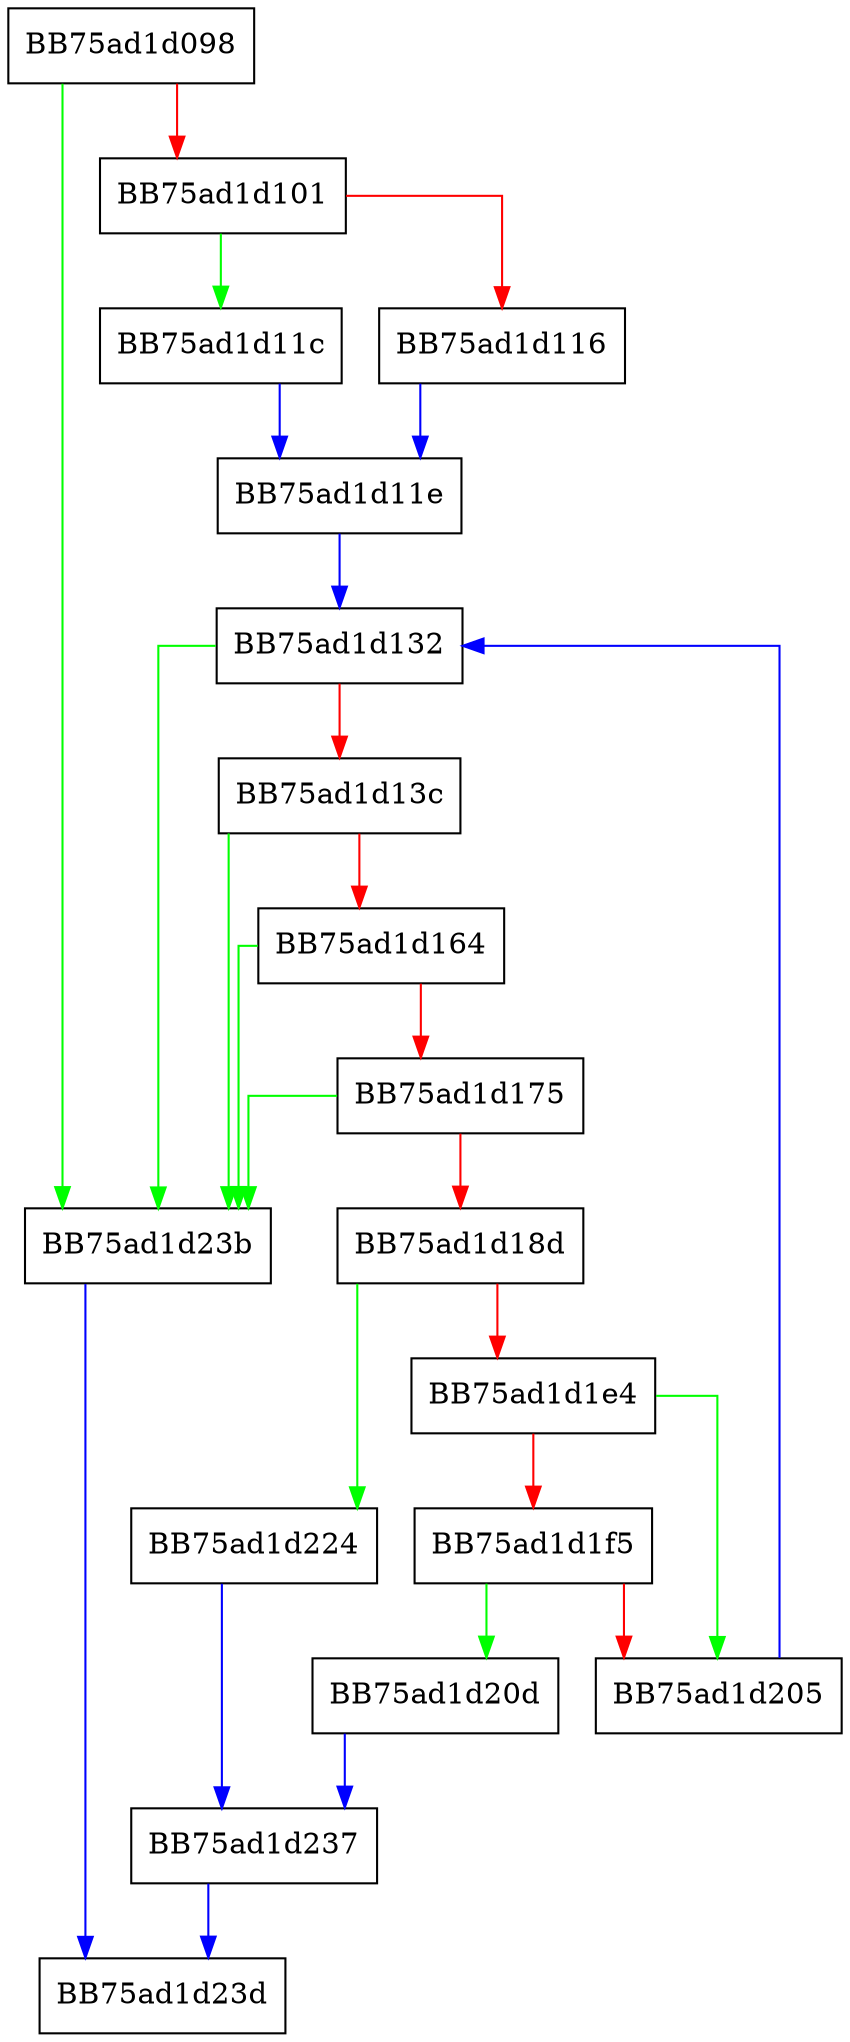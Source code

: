 digraph adjustDecompressVA {
  node [shape="box"];
  graph [splines=ortho];
  BB75ad1d098 -> BB75ad1d23b [color="green"];
  BB75ad1d098 -> BB75ad1d101 [color="red"];
  BB75ad1d101 -> BB75ad1d11c [color="green"];
  BB75ad1d101 -> BB75ad1d116 [color="red"];
  BB75ad1d116 -> BB75ad1d11e [color="blue"];
  BB75ad1d11c -> BB75ad1d11e [color="blue"];
  BB75ad1d11e -> BB75ad1d132 [color="blue"];
  BB75ad1d132 -> BB75ad1d23b [color="green"];
  BB75ad1d132 -> BB75ad1d13c [color="red"];
  BB75ad1d13c -> BB75ad1d23b [color="green"];
  BB75ad1d13c -> BB75ad1d164 [color="red"];
  BB75ad1d164 -> BB75ad1d23b [color="green"];
  BB75ad1d164 -> BB75ad1d175 [color="red"];
  BB75ad1d175 -> BB75ad1d23b [color="green"];
  BB75ad1d175 -> BB75ad1d18d [color="red"];
  BB75ad1d18d -> BB75ad1d224 [color="green"];
  BB75ad1d18d -> BB75ad1d1e4 [color="red"];
  BB75ad1d1e4 -> BB75ad1d205 [color="green"];
  BB75ad1d1e4 -> BB75ad1d1f5 [color="red"];
  BB75ad1d1f5 -> BB75ad1d20d [color="green"];
  BB75ad1d1f5 -> BB75ad1d205 [color="red"];
  BB75ad1d205 -> BB75ad1d132 [color="blue"];
  BB75ad1d20d -> BB75ad1d237 [color="blue"];
  BB75ad1d224 -> BB75ad1d237 [color="blue"];
  BB75ad1d237 -> BB75ad1d23d [color="blue"];
  BB75ad1d23b -> BB75ad1d23d [color="blue"];
}